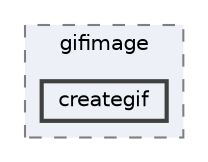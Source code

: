 digraph "3d_viewer_v2/qt-gif-image-master/examples/gifimage/creategif"
{
 // LATEX_PDF_SIZE
  bgcolor="transparent";
  edge [fontname=Helvetica,fontsize=10,labelfontname=Helvetica,labelfontsize=10];
  node [fontname=Helvetica,fontsize=10,shape=box,height=0.2,width=0.4];
  compound=true
  subgraph clusterdir_3455772b6516a01ed9275a2e82ef94f0 {
    graph [ bgcolor="#edf0f7", pencolor="grey50", label="gifimage", fontname=Helvetica,fontsize=10 style="filled,dashed", URL="dir_3455772b6516a01ed9275a2e82ef94f0.html",tooltip=""]
  dir_c9529fb39798f85614667df28c937e7b [label="creategif", fillcolor="#edf0f7", color="grey25", style="filled,bold", URL="dir_c9529fb39798f85614667df28c937e7b.html",tooltip=""];
  }
}

